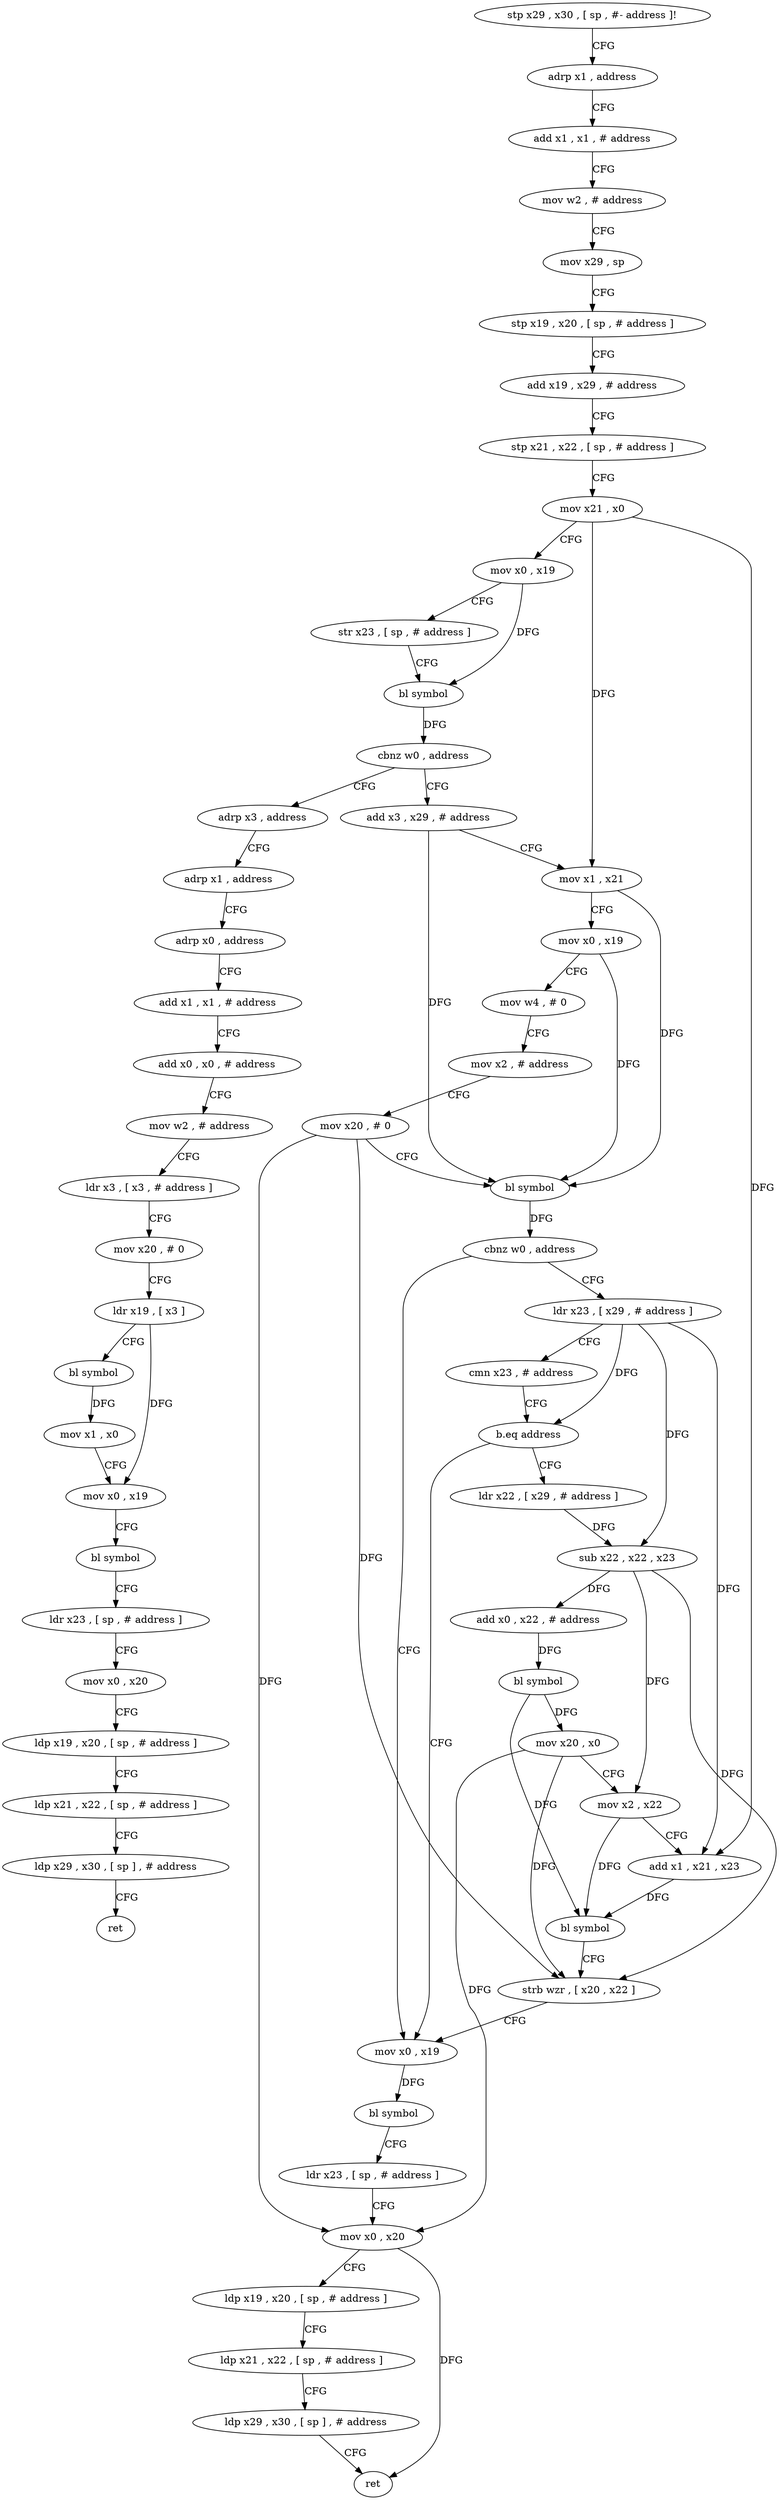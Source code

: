 digraph "func" {
"82008" [label = "stp x29 , x30 , [ sp , #- address ]!" ]
"82012" [label = "adrp x1 , address" ]
"82016" [label = "add x1 , x1 , # address" ]
"82020" [label = "mov w2 , # address" ]
"82024" [label = "mov x29 , sp" ]
"82028" [label = "stp x19 , x20 , [ sp , # address ]" ]
"82032" [label = "add x19 , x29 , # address" ]
"82036" [label = "stp x21 , x22 , [ sp , # address ]" ]
"82040" [label = "mov x21 , x0" ]
"82044" [label = "mov x0 , x19" ]
"82048" [label = "str x23 , [ sp , # address ]" ]
"82052" [label = "bl symbol" ]
"82056" [label = "cbnz w0 , address" ]
"82176" [label = "adrp x3 , address" ]
"82060" [label = "add x3 , x29 , # address" ]
"82180" [label = "adrp x1 , address" ]
"82184" [label = "adrp x0 , address" ]
"82188" [label = "add x1 , x1 , # address" ]
"82192" [label = "add x0 , x0 , # address" ]
"82196" [label = "mov w2 , # address" ]
"82200" [label = "ldr x3 , [ x3 , # address ]" ]
"82204" [label = "mov x20 , # 0" ]
"82208" [label = "ldr x19 , [ x3 ]" ]
"82212" [label = "bl symbol" ]
"82216" [label = "mov x1 , x0" ]
"82220" [label = "mov x0 , x19" ]
"82224" [label = "bl symbol" ]
"82228" [label = "ldr x23 , [ sp , # address ]" ]
"82232" [label = "mov x0 , x20" ]
"82236" [label = "ldp x19 , x20 , [ sp , # address ]" ]
"82240" [label = "ldp x21 , x22 , [ sp , # address ]" ]
"82244" [label = "ldp x29 , x30 , [ sp ] , # address" ]
"82248" [label = "ret" ]
"82064" [label = "mov x1 , x21" ]
"82068" [label = "mov x0 , x19" ]
"82072" [label = "mov w4 , # 0" ]
"82076" [label = "mov x2 , # address" ]
"82080" [label = "mov x20 , # 0" ]
"82084" [label = "bl symbol" ]
"82088" [label = "cbnz w0 , address" ]
"82140" [label = "mov x0 , x19" ]
"82092" [label = "ldr x23 , [ x29 , # address ]" ]
"82144" [label = "bl symbol" ]
"82148" [label = "ldr x23 , [ sp , # address ]" ]
"82152" [label = "mov x0 , x20" ]
"82156" [label = "ldp x19 , x20 , [ sp , # address ]" ]
"82160" [label = "ldp x21 , x22 , [ sp , # address ]" ]
"82164" [label = "ldp x29 , x30 , [ sp ] , # address" ]
"82168" [label = "ret" ]
"82096" [label = "cmn x23 , # address" ]
"82100" [label = "b.eq address" ]
"82104" [label = "ldr x22 , [ x29 , # address ]" ]
"82108" [label = "sub x22 , x22 , x23" ]
"82112" [label = "add x0 , x22 , # address" ]
"82116" [label = "bl symbol" ]
"82120" [label = "mov x20 , x0" ]
"82124" [label = "mov x2 , x22" ]
"82128" [label = "add x1 , x21 , x23" ]
"82132" [label = "bl symbol" ]
"82136" [label = "strb wzr , [ x20 , x22 ]" ]
"82008" -> "82012" [ label = "CFG" ]
"82012" -> "82016" [ label = "CFG" ]
"82016" -> "82020" [ label = "CFG" ]
"82020" -> "82024" [ label = "CFG" ]
"82024" -> "82028" [ label = "CFG" ]
"82028" -> "82032" [ label = "CFG" ]
"82032" -> "82036" [ label = "CFG" ]
"82036" -> "82040" [ label = "CFG" ]
"82040" -> "82044" [ label = "CFG" ]
"82040" -> "82064" [ label = "DFG" ]
"82040" -> "82128" [ label = "DFG" ]
"82044" -> "82048" [ label = "CFG" ]
"82044" -> "82052" [ label = "DFG" ]
"82048" -> "82052" [ label = "CFG" ]
"82052" -> "82056" [ label = "DFG" ]
"82056" -> "82176" [ label = "CFG" ]
"82056" -> "82060" [ label = "CFG" ]
"82176" -> "82180" [ label = "CFG" ]
"82060" -> "82064" [ label = "CFG" ]
"82060" -> "82084" [ label = "DFG" ]
"82180" -> "82184" [ label = "CFG" ]
"82184" -> "82188" [ label = "CFG" ]
"82188" -> "82192" [ label = "CFG" ]
"82192" -> "82196" [ label = "CFG" ]
"82196" -> "82200" [ label = "CFG" ]
"82200" -> "82204" [ label = "CFG" ]
"82204" -> "82208" [ label = "CFG" ]
"82208" -> "82212" [ label = "CFG" ]
"82208" -> "82220" [ label = "DFG" ]
"82212" -> "82216" [ label = "DFG" ]
"82216" -> "82220" [ label = "CFG" ]
"82220" -> "82224" [ label = "CFG" ]
"82224" -> "82228" [ label = "CFG" ]
"82228" -> "82232" [ label = "CFG" ]
"82232" -> "82236" [ label = "CFG" ]
"82236" -> "82240" [ label = "CFG" ]
"82240" -> "82244" [ label = "CFG" ]
"82244" -> "82248" [ label = "CFG" ]
"82064" -> "82068" [ label = "CFG" ]
"82064" -> "82084" [ label = "DFG" ]
"82068" -> "82072" [ label = "CFG" ]
"82068" -> "82084" [ label = "DFG" ]
"82072" -> "82076" [ label = "CFG" ]
"82076" -> "82080" [ label = "CFG" ]
"82080" -> "82084" [ label = "CFG" ]
"82080" -> "82152" [ label = "DFG" ]
"82080" -> "82136" [ label = "DFG" ]
"82084" -> "82088" [ label = "DFG" ]
"82088" -> "82140" [ label = "CFG" ]
"82088" -> "82092" [ label = "CFG" ]
"82140" -> "82144" [ label = "DFG" ]
"82092" -> "82096" [ label = "CFG" ]
"82092" -> "82100" [ label = "DFG" ]
"82092" -> "82108" [ label = "DFG" ]
"82092" -> "82128" [ label = "DFG" ]
"82144" -> "82148" [ label = "CFG" ]
"82148" -> "82152" [ label = "CFG" ]
"82152" -> "82156" [ label = "CFG" ]
"82152" -> "82168" [ label = "DFG" ]
"82156" -> "82160" [ label = "CFG" ]
"82160" -> "82164" [ label = "CFG" ]
"82164" -> "82168" [ label = "CFG" ]
"82096" -> "82100" [ label = "CFG" ]
"82100" -> "82140" [ label = "CFG" ]
"82100" -> "82104" [ label = "CFG" ]
"82104" -> "82108" [ label = "DFG" ]
"82108" -> "82112" [ label = "DFG" ]
"82108" -> "82124" [ label = "DFG" ]
"82108" -> "82136" [ label = "DFG" ]
"82112" -> "82116" [ label = "DFG" ]
"82116" -> "82120" [ label = "DFG" ]
"82116" -> "82132" [ label = "DFG" ]
"82120" -> "82124" [ label = "CFG" ]
"82120" -> "82152" [ label = "DFG" ]
"82120" -> "82136" [ label = "DFG" ]
"82124" -> "82128" [ label = "CFG" ]
"82124" -> "82132" [ label = "DFG" ]
"82128" -> "82132" [ label = "DFG" ]
"82132" -> "82136" [ label = "CFG" ]
"82136" -> "82140" [ label = "CFG" ]
}
